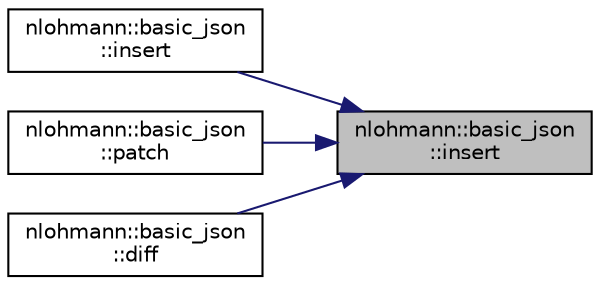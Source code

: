 digraph "nlohmann::basic_json::insert"
{
 // LATEX_PDF_SIZE
  edge [fontname="Helvetica",fontsize="10",labelfontname="Helvetica",labelfontsize="10"];
  node [fontname="Helvetica",fontsize="10",shape=record];
  rankdir="RL";
  Node207 [label="nlohmann::basic_json\l::insert",height=0.2,width=0.4,color="black", fillcolor="grey75", style="filled", fontcolor="black",tooltip="inserts element"];
  Node207 -> Node208 [dir="back",color="midnightblue",fontsize="10",style="solid",fontname="Helvetica"];
  Node208 [label="nlohmann::basic_json\l::insert",height=0.2,width=0.4,color="black", fillcolor="white", style="filled",URL="$classnlohmann_1_1basic__json.html#a1ecce113ff11dd294689ee4d45cbb855",tooltip="inserts element"];
  Node207 -> Node209 [dir="back",color="midnightblue",fontsize="10",style="solid",fontname="Helvetica"];
  Node209 [label="nlohmann::basic_json\l::patch",height=0.2,width=0.4,color="black", fillcolor="white", style="filled",URL="$classnlohmann_1_1basic__json.html#a81e0c41a4a9dff4df2f6973f7f8b2a83",tooltip="applies a JSON patch"];
  Node207 -> Node210 [dir="back",color="midnightblue",fontsize="10",style="solid",fontname="Helvetica"];
  Node210 [label="nlohmann::basic_json\l::diff",height=0.2,width=0.4,color="black", fillcolor="white", style="filled",URL="$classnlohmann_1_1basic__json.html#a543bd5f7490de54c875b2c0912dc9a49",tooltip="creates a diff as a JSON patch"];
}
